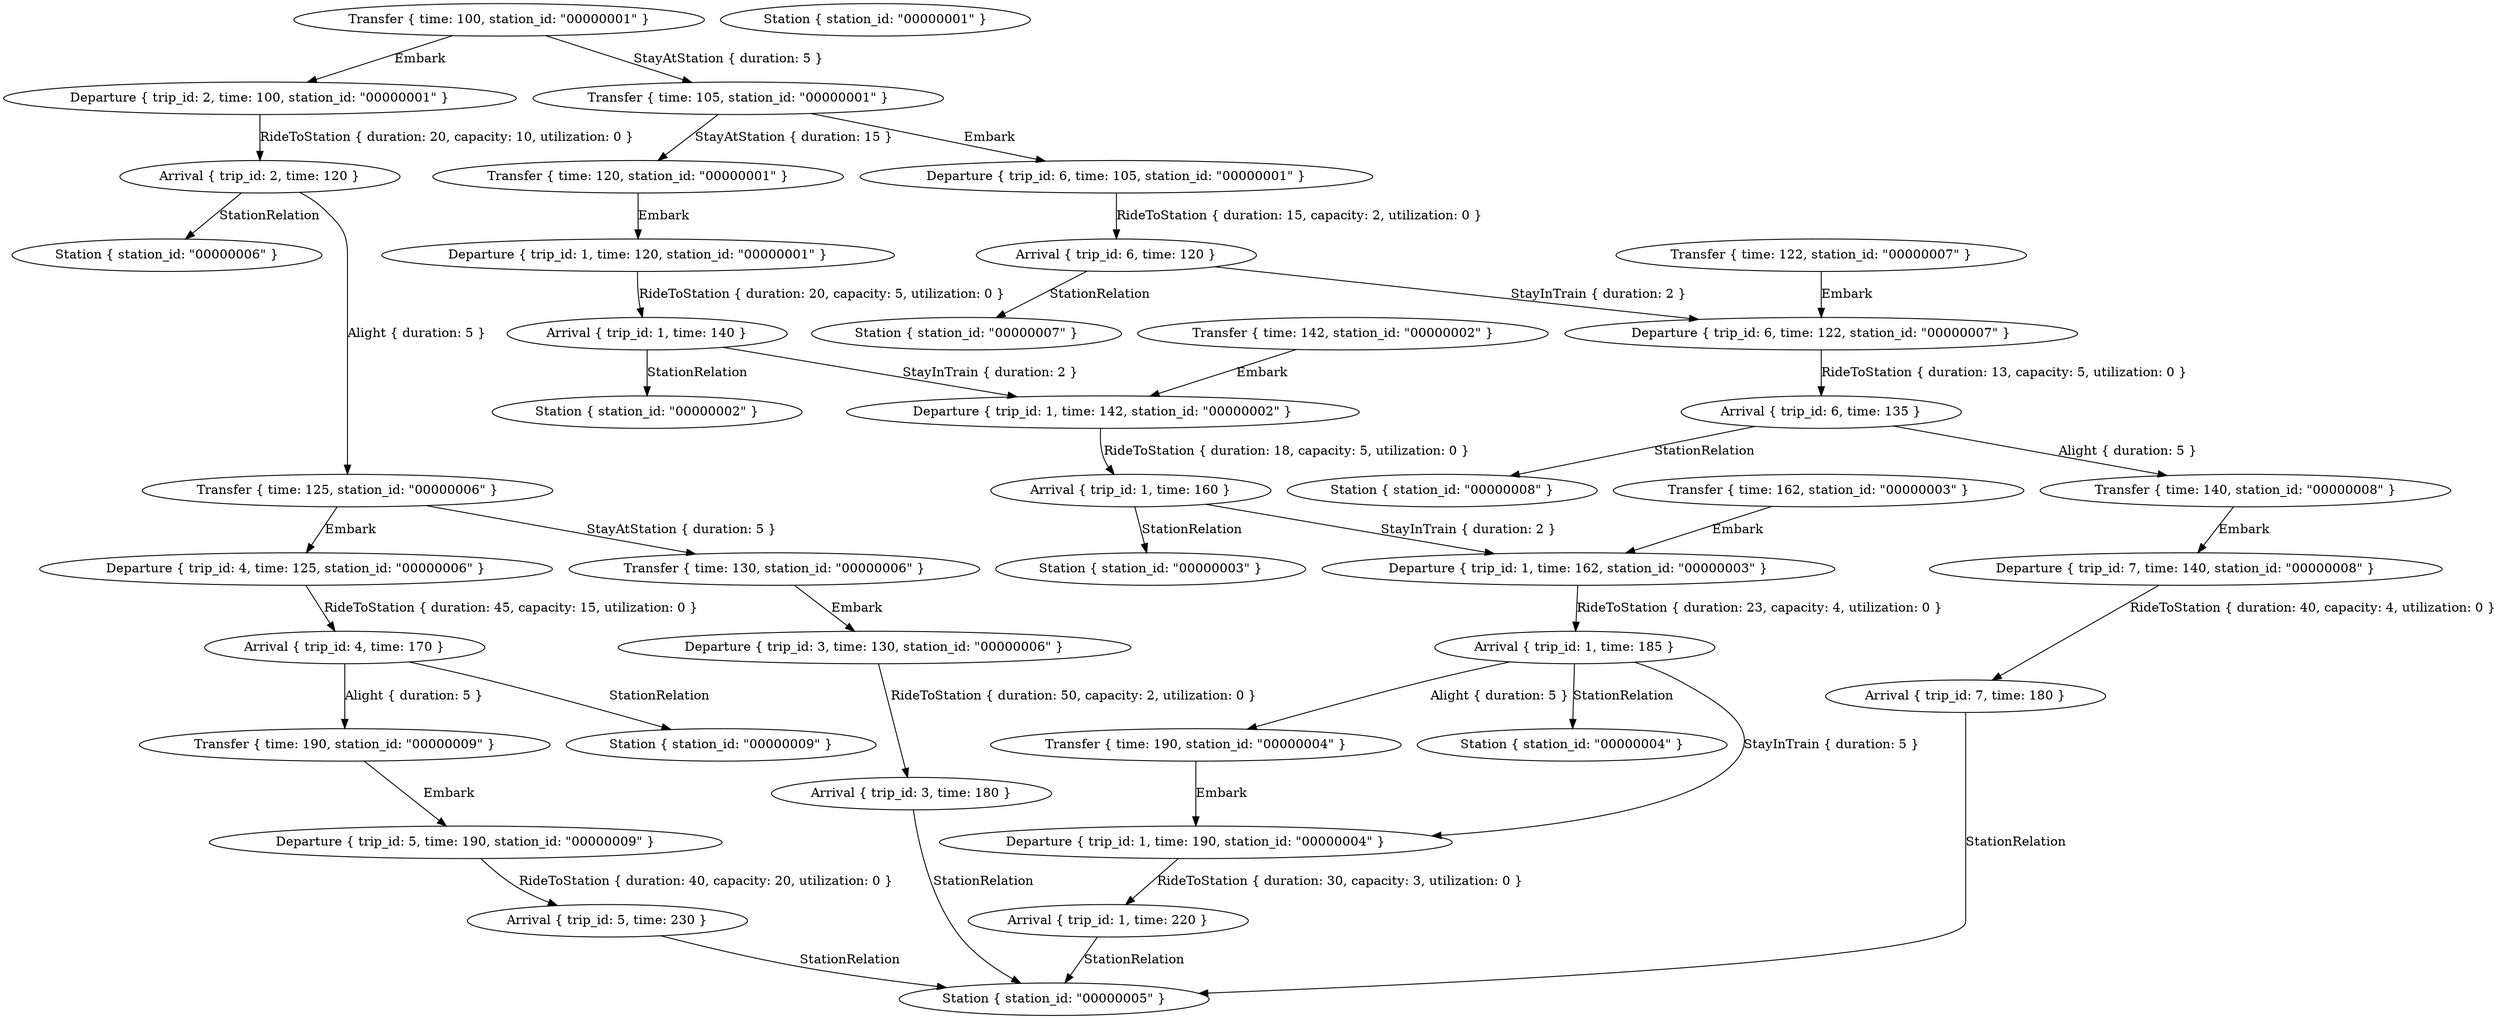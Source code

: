 digraph {
    0 [ label = "Arrival { trip_id: 3, time: 180 }" ]
    1 [ label = "Departure { trip_id: 3, time: 130, station_id: \"00000006\" }" ]
    2 [ label = "Arrival { trip_id: 1, time: 185 }" ]
    3 [ label = "Departure { trip_id: 1, time: 162, station_id: \"00000003\" }" ]
    4 [ label = "Arrival { trip_id: 5, time: 230 }" ]
    5 [ label = "Departure { trip_id: 5, time: 190, station_id: \"00000009\" }" ]
    6 [ label = "Arrival { trip_id: 1, time: 160 }" ]
    7 [ label = "Departure { trip_id: 1, time: 142, station_id: \"00000002\" }" ]
    8 [ label = "Arrival { trip_id: 1, time: 140 }" ]
    9 [ label = "Departure { trip_id: 1, time: 120, station_id: \"00000001\" }" ]
    10 [ label = "Arrival { trip_id: 7, time: 180 }" ]
    11 [ label = "Departure { trip_id: 7, time: 140, station_id: \"00000008\" }" ]
    12 [ label = "Arrival { trip_id: 1, time: 220 }" ]
    13 [ label = "Departure { trip_id: 1, time: 190, station_id: \"00000004\" }" ]
    14 [ label = "Arrival { trip_id: 6, time: 120 }" ]
    15 [ label = "Departure { trip_id: 6, time: 105, station_id: \"00000001\" }" ]
    16 [ label = "Arrival { trip_id: 4, time: 170 }" ]
    17 [ label = "Departure { trip_id: 4, time: 125, station_id: \"00000006\" }" ]
    18 [ label = "Arrival { trip_id: 6, time: 135 }" ]
    19 [ label = "Departure { trip_id: 6, time: 122, station_id: \"00000007\" }" ]
    20 [ label = "Arrival { trip_id: 2, time: 120 }" ]
    21 [ label = "Departure { trip_id: 2, time: 100, station_id: \"00000001\" }" ]
    22 [ label = "Station { station_id: \"00000006\" }" ]
    23 [ label = "Transfer { time: 125, station_id: \"00000006\" }" ]
    24 [ label = "Transfer { time: 130, station_id: \"00000006\" }" ]
    25 [ label = "Station { station_id: \"00000008\" }" ]
    26 [ label = "Transfer { time: 140, station_id: \"00000008\" }" ]
    27 [ label = "Station { station_id: \"00000009\" }" ]
    28 [ label = "Transfer { time: 190, station_id: \"00000009\" }" ]
    29 [ label = "Station { station_id: \"00000001\" }" ]
    30 [ label = "Transfer { time: 120, station_id: \"00000001\" }" ]
    31 [ label = "Transfer { time: 105, station_id: \"00000001\" }" ]
    32 [ label = "Transfer { time: 100, station_id: \"00000001\" }" ]
    33 [ label = "Station { station_id: \"00000007\" }" ]
    34 [ label = "Transfer { time: 122, station_id: \"00000007\" }" ]
    35 [ label = "Station { station_id: \"00000002\" }" ]
    36 [ label = "Transfer { time: 142, station_id: \"00000002\" }" ]
    37 [ label = "Station { station_id: \"00000005\" }" ]
    38 [ label = "Station { station_id: \"00000004\" }" ]
    39 [ label = "Transfer { time: 190, station_id: \"00000004\" }" ]
    40 [ label = "Station { station_id: \"00000003\" }" ]
    41 [ label = "Transfer { time: 162, station_id: \"00000003\" }" ]
    1 -> 0 [ label = "RideToStation { duration: 50, capacity: 2, utilization: 0 }" ]
    3 -> 2 [ label = "RideToStation { duration: 23, capacity: 4, utilization: 0 }" ]
    5 -> 4 [ label = "RideToStation { duration: 40, capacity: 20, utilization: 0 }" ]
    7 -> 6 [ label = "RideToStation { duration: 18, capacity: 5, utilization: 0 }" ]
    9 -> 8 [ label = "RideToStation { duration: 20, capacity: 5, utilization: 0 }" ]
    11 -> 10 [ label = "RideToStation { duration: 40, capacity: 4, utilization: 0 }" ]
    13 -> 12 [ label = "RideToStation { duration: 30, capacity: 3, utilization: 0 }" ]
    15 -> 14 [ label = "RideToStation { duration: 15, capacity: 2, utilization: 0 }" ]
    17 -> 16 [ label = "RideToStation { duration: 45, capacity: 15, utilization: 0 }" ]
    19 -> 18 [ label = "RideToStation { duration: 13, capacity: 5, utilization: 0 }" ]
    21 -> 20 [ label = "RideToStation { duration: 20, capacity: 10, utilization: 0 }" ]
    23 -> 17 [ label = "Embark" ]
    24 -> 1 [ label = "Embark" ]
    23 -> 24 [ label = "StayAtStation { duration: 5 }" ]
    20 -> 22 [ label = "StationRelation" ]
    20 -> 23 [ label = "Alight { duration: 5 }" ]
    26 -> 11 [ label = "Embark" ]
    18 -> 25 [ label = "StationRelation" ]
    18 -> 26 [ label = "Alight { duration: 5 }" ]
    28 -> 5 [ label = "Embark" ]
    16 -> 27 [ label = "StationRelation" ]
    16 -> 28 [ label = "Alight { duration: 5 }" ]
    30 -> 9 [ label = "Embark" ]
    31 -> 15 [ label = "Embark" ]
    32 -> 21 [ label = "Embark" ]
    32 -> 31 [ label = "StayAtStation { duration: 5 }" ]
    31 -> 30 [ label = "StayAtStation { duration: 15 }" ]
    34 -> 19 [ label = "Embark" ]
    14 -> 19 [ label = "StayInTrain { duration: 2 }" ]
    14 -> 33 [ label = "StationRelation" ]
    36 -> 7 [ label = "Embark" ]
    8 -> 7 [ label = "StayInTrain { duration: 2 }" ]
    8 -> 35 [ label = "StationRelation" ]
    0 -> 37 [ label = "StationRelation" ]
    4 -> 37 [ label = "StationRelation" ]
    10 -> 37 [ label = "StationRelation" ]
    12 -> 37 [ label = "StationRelation" ]
    39 -> 13 [ label = "Embark" ]
    2 -> 13 [ label = "StayInTrain { duration: 5 }" ]
    2 -> 38 [ label = "StationRelation" ]
    2 -> 39 [ label = "Alight { duration: 5 }" ]
    41 -> 3 [ label = "Embark" ]
    6 -> 3 [ label = "StayInTrain { duration: 2 }" ]
    6 -> 40 [ label = "StationRelation" ]
}
